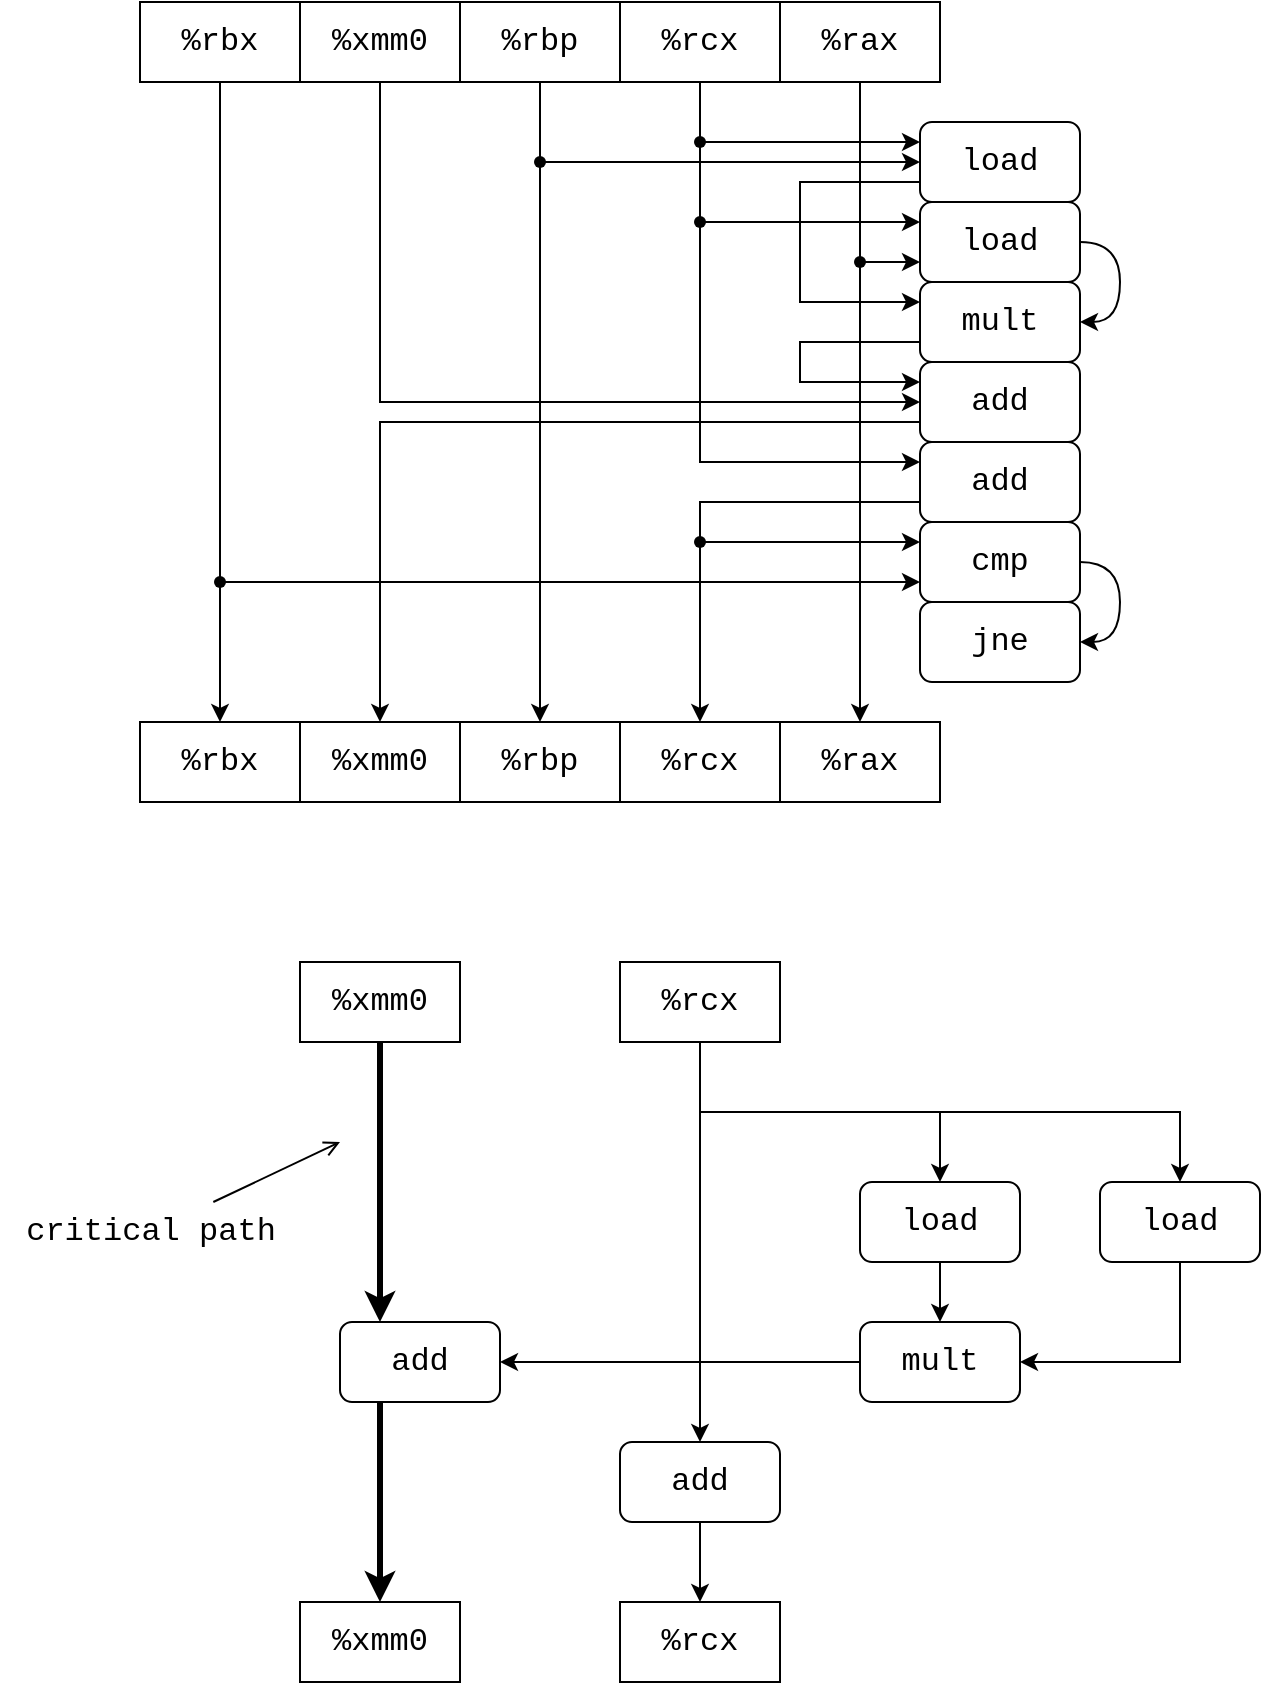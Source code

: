 <mxfile version="20.7.4" type="device"><diagram id="taLAEbNjvwzP5Ja3k0SP" name="Page-1"><mxGraphModel dx="2049" dy="1056" grid="1" gridSize="10" guides="1" tooltips="1" connect="1" arrows="1" fold="1" page="1" pageScale="1" pageWidth="827" pageHeight="1169" math="0" shadow="0"><root><mxCell id="0"/><mxCell id="1" parent="0"/><mxCell id="czkNyM4Tqvs3B-4GXdVJ-21" style="edgeStyle=orthogonalEdgeStyle;rounded=0;orthogonalLoop=1;jettySize=auto;html=1;exitX=0.5;exitY=1;exitDx=0;exitDy=0;entryX=0;entryY=0.5;entryDx=0;entryDy=0;fontFamily=Courier New;fontSize=16;" edge="1" parent="1" source="czkNyM4Tqvs3B-4GXdVJ-1" target="czkNyM4Tqvs3B-4GXdVJ-19"><mxGeometry relative="1" as="geometry"/></mxCell><mxCell id="czkNyM4Tqvs3B-4GXdVJ-1" value="&lt;font style=&quot;font-size: 16px;&quot; face=&quot;Courier New&quot;&gt;%xmm0&lt;/font&gt;" style="rounded=0;whiteSpace=wrap;html=1;" vertex="1" parent="1"><mxGeometry x="200" y="120" width="80" height="40" as="geometry"/></mxCell><mxCell id="czkNyM4Tqvs3B-4GXdVJ-7" style="edgeStyle=orthogonalEdgeStyle;rounded=0;orthogonalLoop=1;jettySize=auto;html=1;exitX=0.5;exitY=1;exitDx=0;exitDy=0;entryX=0;entryY=0.5;entryDx=0;entryDy=0;fontFamily=Courier New;fontSize=16;" edge="1" parent="1" source="czkNyM4Tqvs3B-4GXdVJ-2" target="czkNyM4Tqvs3B-4GXdVJ-5"><mxGeometry relative="1" as="geometry"/></mxCell><mxCell id="czkNyM4Tqvs3B-4GXdVJ-46" style="edgeStyle=orthogonalEdgeStyle;rounded=0;orthogonalLoop=1;jettySize=auto;html=1;exitDx=0;exitDy=0;fontFamily=Courier New;fontSize=16;entryX=0.5;entryY=0;entryDx=0;entryDy=0;startArrow=none;" edge="1" parent="1" source="czkNyM4Tqvs3B-4GXdVJ-49" target="czkNyM4Tqvs3B-4GXdVJ-23"><mxGeometry relative="1" as="geometry"><mxPoint x="330" y="470" as="targetPoint"/></mxGeometry></mxCell><mxCell id="czkNyM4Tqvs3B-4GXdVJ-2" value="&lt;font style=&quot;font-size: 16px;&quot; face=&quot;Courier New&quot;&gt;%rbp&lt;br&gt;&lt;/font&gt;" style="rounded=0;whiteSpace=wrap;html=1;" vertex="1" parent="1"><mxGeometry x="280" y="120" width="80" height="40" as="geometry"/></mxCell><mxCell id="czkNyM4Tqvs3B-4GXdVJ-8" style="edgeStyle=orthogonalEdgeStyle;rounded=0;orthogonalLoop=1;jettySize=auto;html=1;exitX=0.5;exitY=1;exitDx=0;exitDy=0;entryX=0;entryY=0.25;entryDx=0;entryDy=0;fontFamily=Courier New;fontSize=16;" edge="1" parent="1" source="czkNyM4Tqvs3B-4GXdVJ-3" target="czkNyM4Tqvs3B-4GXdVJ-5"><mxGeometry relative="1" as="geometry"/></mxCell><mxCell id="czkNyM4Tqvs3B-4GXdVJ-12" style="edgeStyle=orthogonalEdgeStyle;rounded=0;orthogonalLoop=1;jettySize=auto;html=1;exitX=0.5;exitY=1;exitDx=0;exitDy=0;entryX=0;entryY=0.25;entryDx=0;entryDy=0;fontFamily=Courier New;fontSize=16;" edge="1" parent="1" source="czkNyM4Tqvs3B-4GXdVJ-3" target="czkNyM4Tqvs3B-4GXdVJ-10"><mxGeometry relative="1" as="geometry"/></mxCell><mxCell id="czkNyM4Tqvs3B-4GXdVJ-31" style="edgeStyle=orthogonalEdgeStyle;rounded=0;orthogonalLoop=1;jettySize=auto;html=1;exitDx=0;exitDy=0;entryX=0;entryY=0.25;entryDx=0;entryDy=0;fontFamily=Courier New;fontSize=16;startArrow=none;" edge="1" parent="1" source="czkNyM4Tqvs3B-4GXdVJ-33" target="czkNyM4Tqvs3B-4GXdVJ-30"><mxGeometry x="-1.0" y="-50" relative="1" as="geometry"><Array as="points"><mxPoint x="400" y="350"/></Array><mxPoint as="offset"/></mxGeometry></mxCell><mxCell id="czkNyM4Tqvs3B-4GXdVJ-3" value="&lt;font style=&quot;font-size: 16px;&quot; face=&quot;Courier New&quot;&gt;%rcx&lt;/font&gt;" style="rounded=0;whiteSpace=wrap;html=1;" vertex="1" parent="1"><mxGeometry x="360" y="120" width="80" height="40" as="geometry"/></mxCell><mxCell id="czkNyM4Tqvs3B-4GXdVJ-13" style="edgeStyle=orthogonalEdgeStyle;rounded=0;orthogonalLoop=1;jettySize=auto;html=1;exitX=0.5;exitY=1;exitDx=0;exitDy=0;entryX=0;entryY=0.75;entryDx=0;entryDy=0;fontFamily=Courier New;fontSize=16;" edge="1" parent="1" source="czkNyM4Tqvs3B-4GXdVJ-4" target="czkNyM4Tqvs3B-4GXdVJ-10"><mxGeometry relative="1" as="geometry"/></mxCell><mxCell id="czkNyM4Tqvs3B-4GXdVJ-27" style="edgeStyle=orthogonalEdgeStyle;rounded=0;orthogonalLoop=1;jettySize=auto;html=1;exitX=0.5;exitY=1;exitDx=0;exitDy=0;fontFamily=Courier New;fontSize=16;" edge="1" parent="1" source="czkNyM4Tqvs3B-4GXdVJ-4" target="czkNyM4Tqvs3B-4GXdVJ-25"><mxGeometry relative="1" as="geometry"/></mxCell><mxCell id="czkNyM4Tqvs3B-4GXdVJ-4" value="&lt;font style=&quot;font-size: 16px;&quot; face=&quot;Courier New&quot;&gt;%rax&lt;br&gt;&lt;/font&gt;" style="rounded=0;whiteSpace=wrap;html=1;" vertex="1" parent="1"><mxGeometry x="440" y="120" width="80" height="40" as="geometry"/></mxCell><mxCell id="czkNyM4Tqvs3B-4GXdVJ-18" style="edgeStyle=orthogonalEdgeStyle;rounded=0;orthogonalLoop=1;jettySize=auto;html=1;exitX=0;exitY=0.75;exitDx=0;exitDy=0;entryX=0;entryY=0.25;entryDx=0;entryDy=0;fontFamily=Courier New;fontSize=16;" edge="1" parent="1" source="czkNyM4Tqvs3B-4GXdVJ-5" target="czkNyM4Tqvs3B-4GXdVJ-15"><mxGeometry relative="1" as="geometry"><Array as="points"><mxPoint x="450" y="210"/><mxPoint x="450" y="270"/></Array></mxGeometry></mxCell><mxCell id="czkNyM4Tqvs3B-4GXdVJ-5" value="load" style="rounded=1;whiteSpace=wrap;html=1;fontFamily=Courier New;fontSize=16;" vertex="1" parent="1"><mxGeometry x="510" y="180" width="80" height="40" as="geometry"/></mxCell><mxCell id="czkNyM4Tqvs3B-4GXdVJ-16" style="edgeStyle=orthogonalEdgeStyle;rounded=0;orthogonalLoop=1;jettySize=auto;html=1;exitX=1;exitY=0.5;exitDx=0;exitDy=0;entryX=1;entryY=0.5;entryDx=0;entryDy=0;fontFamily=Courier New;fontSize=16;curved=1;" edge="1" parent="1" source="czkNyM4Tqvs3B-4GXdVJ-10" target="czkNyM4Tqvs3B-4GXdVJ-15"><mxGeometry relative="1" as="geometry"><Array as="points"><mxPoint x="610" y="240"/><mxPoint x="610" y="280"/></Array></mxGeometry></mxCell><mxCell id="czkNyM4Tqvs3B-4GXdVJ-10" value="load" style="rounded=1;whiteSpace=wrap;html=1;fontFamily=Courier New;fontSize=16;" vertex="1" parent="1"><mxGeometry x="510" y="220" width="80" height="40" as="geometry"/></mxCell><mxCell id="czkNyM4Tqvs3B-4GXdVJ-14" value="" style="shape=waypoint;sketch=0;size=6;pointerEvents=1;points=[];fillColor=none;resizable=0;rotatable=0;perimeter=centerPerimeter;snapToPoint=1;fontFamily=Courier New;fontSize=16;strokeWidth=1;" vertex="1" parent="1"><mxGeometry x="380" y="170" width="40" height="40" as="geometry"/></mxCell><mxCell id="czkNyM4Tqvs3B-4GXdVJ-20" style="edgeStyle=orthogonalEdgeStyle;rounded=0;orthogonalLoop=1;jettySize=auto;html=1;exitX=0;exitY=0.75;exitDx=0;exitDy=0;entryX=0;entryY=0.25;entryDx=0;entryDy=0;fontFamily=Courier New;fontSize=16;" edge="1" parent="1" source="czkNyM4Tqvs3B-4GXdVJ-15" target="czkNyM4Tqvs3B-4GXdVJ-19"><mxGeometry relative="1" as="geometry"><Array as="points"><mxPoint x="450" y="290"/><mxPoint x="450" y="310"/></Array></mxGeometry></mxCell><mxCell id="czkNyM4Tqvs3B-4GXdVJ-15" value="mult" style="rounded=1;whiteSpace=wrap;html=1;fontFamily=Courier New;fontSize=16;" vertex="1" parent="1"><mxGeometry x="510" y="260" width="80" height="40" as="geometry"/></mxCell><mxCell id="czkNyM4Tqvs3B-4GXdVJ-26" style="edgeStyle=orthogonalEdgeStyle;rounded=0;orthogonalLoop=1;jettySize=auto;html=1;exitX=0;exitY=0.75;exitDx=0;exitDy=0;entryX=0.5;entryY=0;entryDx=0;entryDy=0;fontFamily=Courier New;fontSize=16;" edge="1" parent="1" source="czkNyM4Tqvs3B-4GXdVJ-19" target="czkNyM4Tqvs3B-4GXdVJ-22"><mxGeometry relative="1" as="geometry"/></mxCell><mxCell id="czkNyM4Tqvs3B-4GXdVJ-19" value="add" style="rounded=1;whiteSpace=wrap;html=1;fontFamily=Courier New;fontSize=16;" vertex="1" parent="1"><mxGeometry x="510" y="300" width="80" height="40" as="geometry"/></mxCell><mxCell id="czkNyM4Tqvs3B-4GXdVJ-22" value="&lt;font style=&quot;font-size: 16px;&quot; face=&quot;Courier New&quot;&gt;%xmm0&lt;/font&gt;" style="rounded=0;whiteSpace=wrap;html=1;" vertex="1" parent="1"><mxGeometry x="200" y="480" width="80" height="40" as="geometry"/></mxCell><mxCell id="czkNyM4Tqvs3B-4GXdVJ-23" value="&lt;font style=&quot;font-size: 16px;&quot; face=&quot;Courier New&quot;&gt;%rbp&lt;br&gt;&lt;/font&gt;" style="rounded=0;whiteSpace=wrap;html=1;" vertex="1" parent="1"><mxGeometry x="280" y="480" width="80" height="40" as="geometry"/></mxCell><mxCell id="czkNyM4Tqvs3B-4GXdVJ-24" value="&lt;font style=&quot;font-size: 16px;&quot; face=&quot;Courier New&quot;&gt;%rcx&lt;/font&gt;" style="rounded=0;whiteSpace=wrap;html=1;" vertex="1" parent="1"><mxGeometry x="360" y="480" width="80" height="40" as="geometry"/></mxCell><mxCell id="czkNyM4Tqvs3B-4GXdVJ-25" value="&lt;font style=&quot;font-size: 16px;&quot; face=&quot;Courier New&quot;&gt;%rax&lt;br&gt;&lt;/font&gt;" style="rounded=0;whiteSpace=wrap;html=1;" vertex="1" parent="1"><mxGeometry x="440" y="480" width="80" height="40" as="geometry"/></mxCell><mxCell id="czkNyM4Tqvs3B-4GXdVJ-28" value="" style="shape=waypoint;sketch=0;size=6;pointerEvents=1;points=[];fillColor=none;resizable=0;rotatable=0;perimeter=centerPerimeter;snapToPoint=1;strokeWidth=1;fontFamily=Courier New;fontSize=16;" vertex="1" parent="1"><mxGeometry x="460" y="230" width="40" height="40" as="geometry"/></mxCell><mxCell id="czkNyM4Tqvs3B-4GXdVJ-32" style="edgeStyle=orthogonalEdgeStyle;rounded=0;orthogonalLoop=1;jettySize=auto;html=1;exitX=0;exitY=0.75;exitDx=0;exitDy=0;entryX=0.5;entryY=0;entryDx=0;entryDy=0;fontFamily=Courier New;fontSize=16;" edge="1" parent="1" source="czkNyM4Tqvs3B-4GXdVJ-30" target="czkNyM4Tqvs3B-4GXdVJ-24"><mxGeometry relative="1" as="geometry"/></mxCell><mxCell id="czkNyM4Tqvs3B-4GXdVJ-38" style="edgeStyle=orthogonalEdgeStyle;rounded=0;orthogonalLoop=1;jettySize=auto;html=1;exitX=0;exitY=0.75;exitDx=0;exitDy=0;entryX=0;entryY=0.25;entryDx=0;entryDy=0;fontFamily=Courier New;fontSize=16;" edge="1" parent="1" source="czkNyM4Tqvs3B-4GXdVJ-30" target="czkNyM4Tqvs3B-4GXdVJ-35"><mxGeometry relative="1" as="geometry"><Array as="points"><mxPoint x="400" y="370"/><mxPoint x="400" y="390"/></Array></mxGeometry></mxCell><mxCell id="czkNyM4Tqvs3B-4GXdVJ-30" value="add" style="rounded=1;whiteSpace=wrap;html=1;fontFamily=Courier New;fontSize=16;" vertex="1" parent="1"><mxGeometry x="510" y="340" width="80" height="40" as="geometry"/></mxCell><mxCell id="czkNyM4Tqvs3B-4GXdVJ-33" value="" style="shape=waypoint;sketch=0;size=6;pointerEvents=1;points=[];fillColor=none;resizable=0;rotatable=0;perimeter=centerPerimeter;snapToPoint=1;strokeWidth=1;fontFamily=Courier New;fontSize=16;" vertex="1" parent="1"><mxGeometry x="380" y="210" width="40" height="40" as="geometry"/></mxCell><mxCell id="czkNyM4Tqvs3B-4GXdVJ-34" value="" style="edgeStyle=orthogonalEdgeStyle;rounded=0;orthogonalLoop=1;jettySize=auto;html=1;exitX=0.5;exitY=1;exitDx=0;exitDy=0;entryDx=0;entryDy=0;fontFamily=Courier New;fontSize=16;endArrow=none;" edge="1" parent="1" source="czkNyM4Tqvs3B-4GXdVJ-3" target="czkNyM4Tqvs3B-4GXdVJ-33"><mxGeometry relative="1" as="geometry"><mxPoint x="400" y="160" as="sourcePoint"/><mxPoint x="510" y="350" as="targetPoint"/></mxGeometry></mxCell><mxCell id="czkNyM4Tqvs3B-4GXdVJ-42" style="edgeStyle=orthogonalEdgeStyle;curved=1;rounded=0;orthogonalLoop=1;jettySize=auto;html=1;exitX=1;exitY=0.5;exitDx=0;exitDy=0;entryX=1;entryY=0.5;entryDx=0;entryDy=0;fontFamily=Courier New;fontSize=16;" edge="1" parent="1" source="czkNyM4Tqvs3B-4GXdVJ-35" target="czkNyM4Tqvs3B-4GXdVJ-41"><mxGeometry relative="1" as="geometry"/></mxCell><mxCell id="czkNyM4Tqvs3B-4GXdVJ-35" value="cmp" style="rounded=1;whiteSpace=wrap;html=1;fontFamily=Courier New;fontSize=16;" vertex="1" parent="1"><mxGeometry x="510" y="380" width="80" height="40" as="geometry"/></mxCell><mxCell id="czkNyM4Tqvs3B-4GXdVJ-39" style="edgeStyle=orthogonalEdgeStyle;rounded=0;orthogonalLoop=1;jettySize=auto;html=1;exitX=0.5;exitY=1;exitDx=0;exitDy=0;entryX=0;entryY=0.75;entryDx=0;entryDy=0;fontFamily=Courier New;fontSize=16;" edge="1" parent="1" source="czkNyM4Tqvs3B-4GXdVJ-36" target="czkNyM4Tqvs3B-4GXdVJ-35"><mxGeometry relative="1" as="geometry"><Array as="points"><mxPoint x="160" y="410"/></Array></mxGeometry></mxCell><mxCell id="czkNyM4Tqvs3B-4GXdVJ-45" style="edgeStyle=orthogonalEdgeStyle;rounded=0;orthogonalLoop=1;jettySize=auto;html=1;exitDx=0;exitDy=0;entryX=0.5;entryY=0;entryDx=0;entryDy=0;fontFamily=Courier New;fontSize=16;startArrow=none;" edge="1" parent="1" source="czkNyM4Tqvs3B-4GXdVJ-47" target="czkNyM4Tqvs3B-4GXdVJ-37"><mxGeometry relative="1" as="geometry"/></mxCell><mxCell id="czkNyM4Tqvs3B-4GXdVJ-36" value="&lt;font style=&quot;font-size: 16px;&quot; face=&quot;Courier New&quot;&gt;%rbx&lt;/font&gt;" style="rounded=0;whiteSpace=wrap;html=1;" vertex="1" parent="1"><mxGeometry x="120" y="120" width="80" height="40" as="geometry"/></mxCell><mxCell id="czkNyM4Tqvs3B-4GXdVJ-37" value="&lt;font style=&quot;font-size: 16px;&quot; face=&quot;Courier New&quot;&gt;%rbx&lt;/font&gt;" style="rounded=0;whiteSpace=wrap;html=1;" vertex="1" parent="1"><mxGeometry x="120" y="480" width="80" height="40" as="geometry"/></mxCell><mxCell id="czkNyM4Tqvs3B-4GXdVJ-41" value="jne" style="rounded=1;whiteSpace=wrap;html=1;fontFamily=Courier New;fontSize=16;" vertex="1" parent="1"><mxGeometry x="510" y="420" width="80" height="40" as="geometry"/></mxCell><mxCell id="czkNyM4Tqvs3B-4GXdVJ-47" value="" style="shape=waypoint;sketch=0;size=6;pointerEvents=1;points=[];fillColor=none;resizable=0;rotatable=0;perimeter=centerPerimeter;snapToPoint=1;strokeWidth=1;fontFamily=Courier New;fontSize=16;" vertex="1" parent="1"><mxGeometry x="140" y="390" width="40" height="40" as="geometry"/></mxCell><mxCell id="czkNyM4Tqvs3B-4GXdVJ-48" value="" style="edgeStyle=orthogonalEdgeStyle;rounded=0;orthogonalLoop=1;jettySize=auto;html=1;exitX=0.5;exitY=1;exitDx=0;exitDy=0;entryDx=0;entryDy=0;fontFamily=Courier New;fontSize=16;endArrow=none;" edge="1" parent="1" source="czkNyM4Tqvs3B-4GXdVJ-36" target="czkNyM4Tqvs3B-4GXdVJ-47"><mxGeometry relative="1" as="geometry"><mxPoint x="160" y="160" as="sourcePoint"/><mxPoint x="160" y="480" as="targetPoint"/></mxGeometry></mxCell><mxCell id="czkNyM4Tqvs3B-4GXdVJ-49" value="" style="shape=waypoint;sketch=0;size=6;pointerEvents=1;points=[];fillColor=none;resizable=0;rotatable=0;perimeter=centerPerimeter;snapToPoint=1;strokeWidth=1;fontFamily=Courier New;fontSize=16;" vertex="1" parent="1"><mxGeometry x="300" y="180" width="40" height="40" as="geometry"/></mxCell><mxCell id="czkNyM4Tqvs3B-4GXdVJ-51" value="" style="edgeStyle=orthogonalEdgeStyle;rounded=0;orthogonalLoop=1;jettySize=auto;html=1;exitX=0.5;exitY=1;exitDx=0;exitDy=0;fontFamily=Courier New;fontSize=16;entryDx=0;entryDy=0;endArrow=none;" edge="1" parent="1" source="czkNyM4Tqvs3B-4GXdVJ-2" target="czkNyM4Tqvs3B-4GXdVJ-49"><mxGeometry relative="1" as="geometry"><mxPoint x="320" y="480" as="targetPoint"/><mxPoint x="320" y="160" as="sourcePoint"/></mxGeometry></mxCell><mxCell id="czkNyM4Tqvs3B-4GXdVJ-52" value="" style="shape=waypoint;sketch=0;size=6;pointerEvents=1;points=[];fillColor=none;resizable=0;rotatable=0;perimeter=centerPerimeter;snapToPoint=1;strokeWidth=1;fontFamily=Courier New;fontSize=16;" vertex="1" parent="1"><mxGeometry x="380" y="370" width="40" height="40" as="geometry"/></mxCell><mxCell id="czkNyM4Tqvs3B-4GXdVJ-65" style="edgeStyle=orthogonalEdgeStyle;rounded=0;orthogonalLoop=1;jettySize=auto;html=1;exitX=0.5;exitY=1;exitDx=0;exitDy=0;entryX=0.25;entryY=0;entryDx=0;entryDy=0;fontFamily=Courier New;fontSize=16;strokeWidth=3;" edge="1" parent="1" source="czkNyM4Tqvs3B-4GXdVJ-53" target="czkNyM4Tqvs3B-4GXdVJ-62"><mxGeometry relative="1" as="geometry"/></mxCell><mxCell id="czkNyM4Tqvs3B-4GXdVJ-53" value="&lt;font style=&quot;font-size: 16px;&quot; face=&quot;Courier New&quot;&gt;%xmm0&lt;/font&gt;" style="rounded=0;whiteSpace=wrap;html=1;" vertex="1" parent="1"><mxGeometry x="200" y="600" width="80" height="40" as="geometry"/></mxCell><mxCell id="czkNyM4Tqvs3B-4GXdVJ-76" style="edgeStyle=orthogonalEdgeStyle;rounded=0;orthogonalLoop=1;jettySize=auto;html=1;exitX=0.5;exitY=1;exitDx=0;exitDy=0;entryX=0.5;entryY=0;entryDx=0;entryDy=0;fontFamily=Courier New;fontSize=16;" edge="1" parent="1" source="czkNyM4Tqvs3B-4GXdVJ-54" target="czkNyM4Tqvs3B-4GXdVJ-66"><mxGeometry relative="1" as="geometry"/></mxCell><mxCell id="czkNyM4Tqvs3B-4GXdVJ-77" style="edgeStyle=orthogonalEdgeStyle;rounded=0;orthogonalLoop=1;jettySize=auto;html=1;exitX=0.5;exitY=1;exitDx=0;exitDy=0;entryX=0.5;entryY=0;entryDx=0;entryDy=0;fontFamily=Courier New;fontSize=16;" edge="1" parent="1" source="czkNyM4Tqvs3B-4GXdVJ-54" target="czkNyM4Tqvs3B-4GXdVJ-56"><mxGeometry relative="1" as="geometry"/></mxCell><mxCell id="czkNyM4Tqvs3B-4GXdVJ-78" style="edgeStyle=orthogonalEdgeStyle;rounded=0;orthogonalLoop=1;jettySize=auto;html=1;exitX=0.5;exitY=1;exitDx=0;exitDy=0;entryX=0.5;entryY=0;entryDx=0;entryDy=0;fontFamily=Courier New;fontSize=16;" edge="1" parent="1" source="czkNyM4Tqvs3B-4GXdVJ-54" target="czkNyM4Tqvs3B-4GXdVJ-55"><mxGeometry relative="1" as="geometry"/></mxCell><mxCell id="czkNyM4Tqvs3B-4GXdVJ-54" value="&lt;font style=&quot;font-size: 16px;&quot; face=&quot;Courier New&quot;&gt;%rcx&lt;/font&gt;" style="rounded=0;whiteSpace=wrap;html=1;" vertex="1" parent="1"><mxGeometry x="360" y="600" width="80" height="40" as="geometry"/></mxCell><mxCell id="czkNyM4Tqvs3B-4GXdVJ-81" style="edgeStyle=orthogonalEdgeStyle;rounded=0;orthogonalLoop=1;jettySize=auto;html=1;exitX=0.5;exitY=1;exitDx=0;exitDy=0;entryX=1;entryY=0.5;entryDx=0;entryDy=0;fontFamily=Courier New;fontSize=16;" edge="1" parent="1" source="czkNyM4Tqvs3B-4GXdVJ-55" target="czkNyM4Tqvs3B-4GXdVJ-59"><mxGeometry relative="1" as="geometry"/></mxCell><mxCell id="czkNyM4Tqvs3B-4GXdVJ-55" value="load" style="rounded=1;whiteSpace=wrap;html=1;fontFamily=Courier New;fontSize=16;" vertex="1" parent="1"><mxGeometry x="600" y="710" width="80" height="40" as="geometry"/></mxCell><mxCell id="czkNyM4Tqvs3B-4GXdVJ-80" style="edgeStyle=orthogonalEdgeStyle;rounded=0;orthogonalLoop=1;jettySize=auto;html=1;entryX=0.5;entryY=0;entryDx=0;entryDy=0;fontFamily=Courier New;fontSize=16;exitX=0.5;exitY=1;exitDx=0;exitDy=0;" edge="1" parent="1" source="czkNyM4Tqvs3B-4GXdVJ-56" target="czkNyM4Tqvs3B-4GXdVJ-59"><mxGeometry relative="1" as="geometry"><mxPoint x="510" y="730" as="sourcePoint"/></mxGeometry></mxCell><mxCell id="czkNyM4Tqvs3B-4GXdVJ-56" value="load" style="rounded=1;whiteSpace=wrap;html=1;fontFamily=Courier New;fontSize=16;" vertex="1" parent="1"><mxGeometry x="480" y="710" width="80" height="40" as="geometry"/></mxCell><mxCell id="czkNyM4Tqvs3B-4GXdVJ-64" style="edgeStyle=orthogonalEdgeStyle;rounded=0;orthogonalLoop=1;jettySize=auto;html=1;exitX=0;exitY=0.5;exitDx=0;exitDy=0;fontFamily=Courier New;fontSize=16;" edge="1" parent="1" source="czkNyM4Tqvs3B-4GXdVJ-59" target="czkNyM4Tqvs3B-4GXdVJ-62"><mxGeometry relative="1" as="geometry"/></mxCell><mxCell id="czkNyM4Tqvs3B-4GXdVJ-59" value="mult" style="rounded=1;whiteSpace=wrap;html=1;fontFamily=Courier New;fontSize=16;" vertex="1" parent="1"><mxGeometry x="480" y="780" width="80" height="40" as="geometry"/></mxCell><mxCell id="czkNyM4Tqvs3B-4GXdVJ-73" style="edgeStyle=orthogonalEdgeStyle;rounded=0;orthogonalLoop=1;jettySize=auto;html=1;exitX=0.25;exitY=1;exitDx=0;exitDy=0;entryX=0.5;entryY=0;entryDx=0;entryDy=0;fontFamily=Courier New;fontSize=16;strokeWidth=3;" edge="1" parent="1" source="czkNyM4Tqvs3B-4GXdVJ-62" target="czkNyM4Tqvs3B-4GXdVJ-72"><mxGeometry relative="1" as="geometry"/></mxCell><mxCell id="czkNyM4Tqvs3B-4GXdVJ-62" value="add" style="rounded=1;whiteSpace=wrap;html=1;fontFamily=Courier New;fontSize=16;" vertex="1" parent="1"><mxGeometry x="220" y="780" width="80" height="40" as="geometry"/></mxCell><mxCell id="czkNyM4Tqvs3B-4GXdVJ-75" style="edgeStyle=orthogonalEdgeStyle;rounded=0;orthogonalLoop=1;jettySize=auto;html=1;exitX=0.5;exitY=1;exitDx=0;exitDy=0;entryX=0.5;entryY=0;entryDx=0;entryDy=0;fontFamily=Courier New;fontSize=16;" edge="1" parent="1" source="czkNyM4Tqvs3B-4GXdVJ-66" target="czkNyM4Tqvs3B-4GXdVJ-74"><mxGeometry relative="1" as="geometry"/></mxCell><mxCell id="czkNyM4Tqvs3B-4GXdVJ-66" value="add" style="rounded=1;whiteSpace=wrap;html=1;fontFamily=Courier New;fontSize=16;" vertex="1" parent="1"><mxGeometry x="360" y="840" width="80" height="40" as="geometry"/></mxCell><mxCell id="czkNyM4Tqvs3B-4GXdVJ-72" value="&lt;font style=&quot;font-size: 16px;&quot; face=&quot;Courier New&quot;&gt;%xmm0&lt;/font&gt;" style="rounded=0;whiteSpace=wrap;html=1;" vertex="1" parent="1"><mxGeometry x="200" y="920" width="80" height="40" as="geometry"/></mxCell><mxCell id="czkNyM4Tqvs3B-4GXdVJ-74" value="&lt;font style=&quot;font-size: 16px;&quot; face=&quot;Courier New&quot;&gt;%rcx&lt;/font&gt;" style="rounded=0;whiteSpace=wrap;html=1;" vertex="1" parent="1"><mxGeometry x="360" y="920" width="80" height="40" as="geometry"/></mxCell><mxCell id="czkNyM4Tqvs3B-4GXdVJ-83" value="critical path" style="text;html=1;align=center;verticalAlign=middle;resizable=0;points=[];autosize=1;strokeColor=none;fillColor=none;fontSize=16;fontFamily=Courier New;" vertex="1" parent="1"><mxGeometry x="50" y="720" width="150" height="30" as="geometry"/></mxCell><mxCell id="czkNyM4Tqvs3B-4GXdVJ-84" value="" style="edgeStyle=none;orthogonalLoop=1;jettySize=auto;html=1;rounded=0;strokeWidth=1;fontFamily=Courier New;fontSize=16;endArrow=open;endFill=0;" edge="1" parent="1" source="czkNyM4Tqvs3B-4GXdVJ-83"><mxGeometry width="100" relative="1" as="geometry"><mxPoint x="190" y="880" as="sourcePoint"/><mxPoint x="220" y="690" as="targetPoint"/><Array as="points"/></mxGeometry></mxCell></root></mxGraphModel></diagram></mxfile>